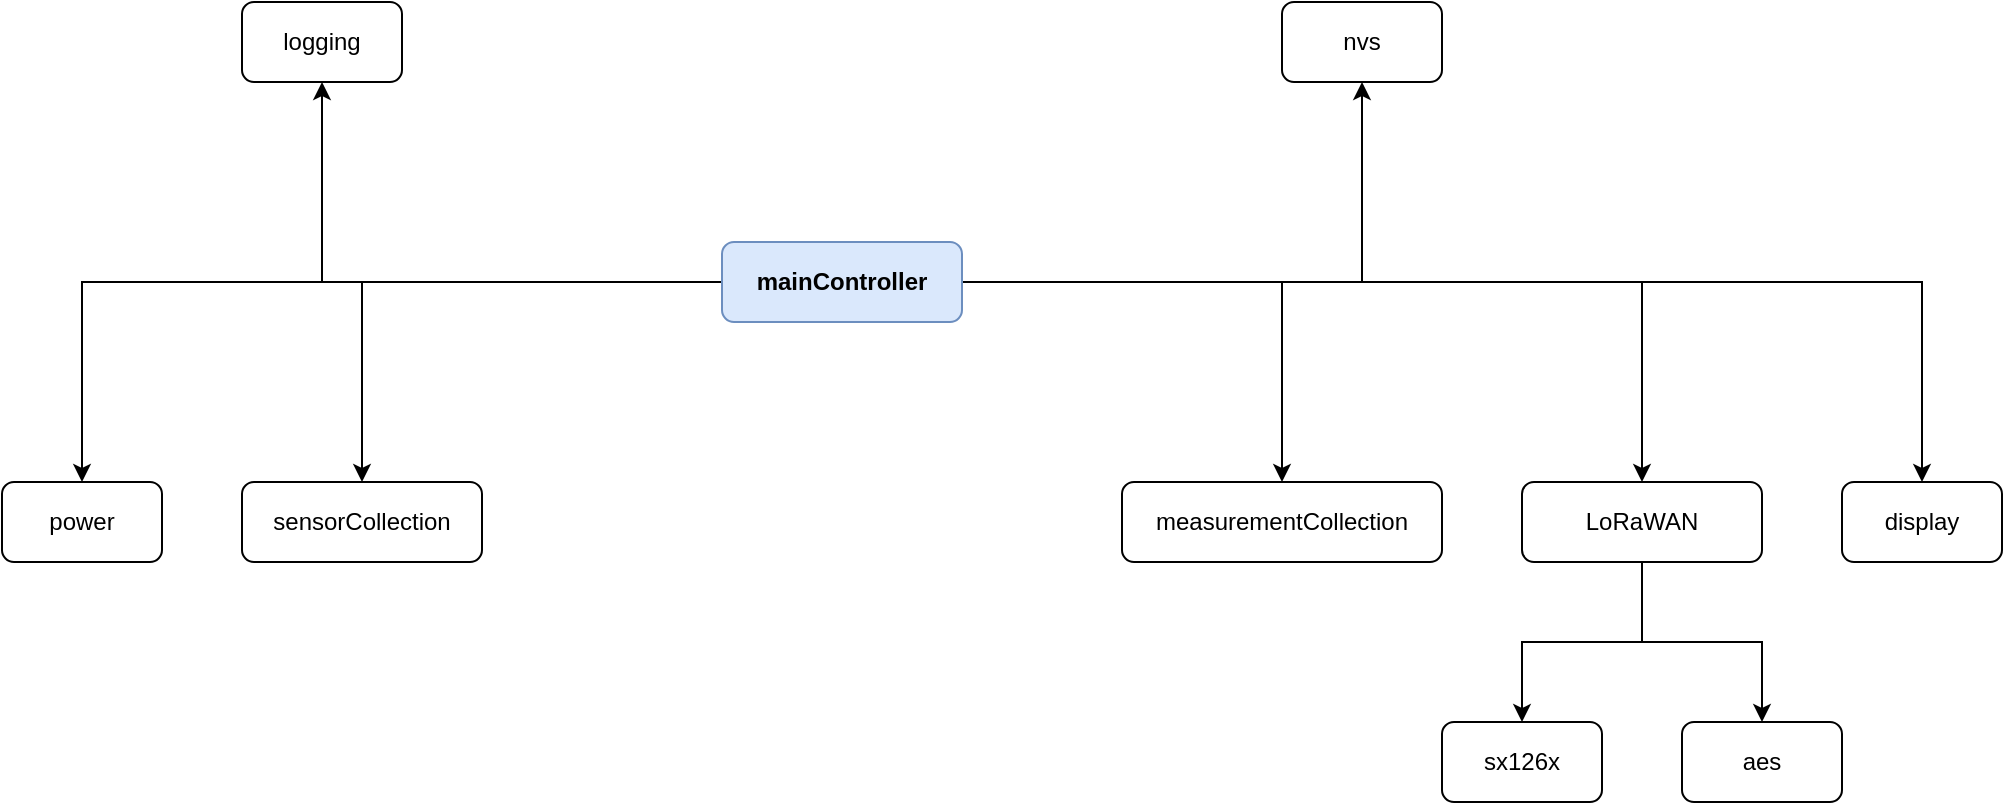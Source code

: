 <mxfile version="20.8.16" type="device"><diagram name="Page-1" id="YCbyXT7yxP_QJwsTmH17"><mxGraphModel dx="1195" dy="797" grid="1" gridSize="10" guides="1" tooltips="1" connect="1" arrows="1" fold="1" page="1" pageScale="1" pageWidth="1169" pageHeight="827" math="0" shadow="0"><root><mxCell id="0"/><mxCell id="1" parent="0"/><mxCell id="GziJBaRYJiw5Ea76htfK-11" style="edgeStyle=orthogonalEdgeStyle;rounded=0;orthogonalLoop=1;jettySize=auto;html=1;" edge="1" parent="1" source="GziJBaRYJiw5Ea76htfK-1" target="GziJBaRYJiw5Ea76htfK-9"><mxGeometry relative="1" as="geometry"/></mxCell><mxCell id="GziJBaRYJiw5Ea76htfK-12" style="edgeStyle=orthogonalEdgeStyle;rounded=0;orthogonalLoop=1;jettySize=auto;html=1;entryX=0.5;entryY=0;entryDx=0;entryDy=0;" edge="1" parent="1" source="GziJBaRYJiw5Ea76htfK-1" target="GziJBaRYJiw5Ea76htfK-4"><mxGeometry relative="1" as="geometry"/></mxCell><mxCell id="GziJBaRYJiw5Ea76htfK-13" style="edgeStyle=orthogonalEdgeStyle;rounded=0;orthogonalLoop=1;jettySize=auto;html=1;entryX=0.5;entryY=1;entryDx=0;entryDy=0;" edge="1" parent="1" source="GziJBaRYJiw5Ea76htfK-1" target="GziJBaRYJiw5Ea76htfK-2"><mxGeometry relative="1" as="geometry"/></mxCell><mxCell id="GziJBaRYJiw5Ea76htfK-14" style="edgeStyle=orthogonalEdgeStyle;rounded=0;orthogonalLoop=1;jettySize=auto;html=1;" edge="1" parent="1" source="GziJBaRYJiw5Ea76htfK-1" target="GziJBaRYJiw5Ea76htfK-10"><mxGeometry relative="1" as="geometry"/></mxCell><mxCell id="GziJBaRYJiw5Ea76htfK-15" style="edgeStyle=orthogonalEdgeStyle;rounded=0;orthogonalLoop=1;jettySize=auto;html=1;" edge="1" parent="1" source="GziJBaRYJiw5Ea76htfK-1" target="GziJBaRYJiw5Ea76htfK-5"><mxGeometry relative="1" as="geometry"/></mxCell><mxCell id="GziJBaRYJiw5Ea76htfK-16" style="edgeStyle=orthogonalEdgeStyle;rounded=0;orthogonalLoop=1;jettySize=auto;html=1;" edge="1" parent="1" source="GziJBaRYJiw5Ea76htfK-1" target="GziJBaRYJiw5Ea76htfK-3"><mxGeometry relative="1" as="geometry"/></mxCell><mxCell id="GziJBaRYJiw5Ea76htfK-17" style="edgeStyle=orthogonalEdgeStyle;rounded=0;orthogonalLoop=1;jettySize=auto;html=1;entryX=0.5;entryY=1;entryDx=0;entryDy=0;" edge="1" parent="1" source="GziJBaRYJiw5Ea76htfK-1" target="GziJBaRYJiw5Ea76htfK-7"><mxGeometry relative="1" as="geometry"/></mxCell><mxCell id="GziJBaRYJiw5Ea76htfK-1" value="mainController" style="rounded=1;whiteSpace=wrap;html=1;fontStyle=1;fillColor=#dae8fc;strokeColor=#6c8ebf;" vertex="1" parent="1"><mxGeometry x="440" y="160" width="120" height="40" as="geometry"/></mxCell><mxCell id="GziJBaRYJiw5Ea76htfK-2" value="logging" style="rounded=1;whiteSpace=wrap;html=1;" vertex="1" parent="1"><mxGeometry x="200" y="40" width="80" height="40" as="geometry"/></mxCell><mxCell id="GziJBaRYJiw5Ea76htfK-3" value="display" style="rounded=1;whiteSpace=wrap;html=1;" vertex="1" parent="1"><mxGeometry x="1000" y="280" width="80" height="40" as="geometry"/></mxCell><mxCell id="GziJBaRYJiw5Ea76htfK-4" value="sensorCollection" style="rounded=1;whiteSpace=wrap;html=1;" vertex="1" parent="1"><mxGeometry x="200" y="280" width="120" height="40" as="geometry"/></mxCell><mxCell id="GziJBaRYJiw5Ea76htfK-18" style="edgeStyle=orthogonalEdgeStyle;rounded=0;orthogonalLoop=1;jettySize=auto;html=1;entryX=0.5;entryY=0;entryDx=0;entryDy=0;" edge="1" parent="1" source="GziJBaRYJiw5Ea76htfK-5" target="GziJBaRYJiw5Ea76htfK-6"><mxGeometry relative="1" as="geometry"/></mxCell><mxCell id="GziJBaRYJiw5Ea76htfK-19" style="edgeStyle=orthogonalEdgeStyle;rounded=0;orthogonalLoop=1;jettySize=auto;html=1;entryX=0.5;entryY=0;entryDx=0;entryDy=0;" edge="1" parent="1" source="GziJBaRYJiw5Ea76htfK-5" target="GziJBaRYJiw5Ea76htfK-8"><mxGeometry relative="1" as="geometry"/></mxCell><mxCell id="GziJBaRYJiw5Ea76htfK-5" value="LoRaWAN" style="rounded=1;whiteSpace=wrap;html=1;" vertex="1" parent="1"><mxGeometry x="840" y="280" width="120" height="40" as="geometry"/></mxCell><mxCell id="GziJBaRYJiw5Ea76htfK-6" value="sx126x" style="rounded=1;whiteSpace=wrap;html=1;" vertex="1" parent="1"><mxGeometry x="800" y="400" width="80" height="40" as="geometry"/></mxCell><mxCell id="GziJBaRYJiw5Ea76htfK-7" value="nvs" style="rounded=1;whiteSpace=wrap;html=1;" vertex="1" parent="1"><mxGeometry x="720" y="40" width="80" height="40" as="geometry"/></mxCell><mxCell id="GziJBaRYJiw5Ea76htfK-8" value="aes" style="rounded=1;whiteSpace=wrap;html=1;" vertex="1" parent="1"><mxGeometry x="920" y="400" width="80" height="40" as="geometry"/></mxCell><mxCell id="GziJBaRYJiw5Ea76htfK-9" value="power" style="rounded=1;whiteSpace=wrap;html=1;" vertex="1" parent="1"><mxGeometry x="80" y="280" width="80" height="40" as="geometry"/></mxCell><mxCell id="GziJBaRYJiw5Ea76htfK-10" value="measurementCollection" style="rounded=1;whiteSpace=wrap;html=1;" vertex="1" parent="1"><mxGeometry x="640" y="280" width="160" height="40" as="geometry"/></mxCell></root></mxGraphModel></diagram></mxfile>